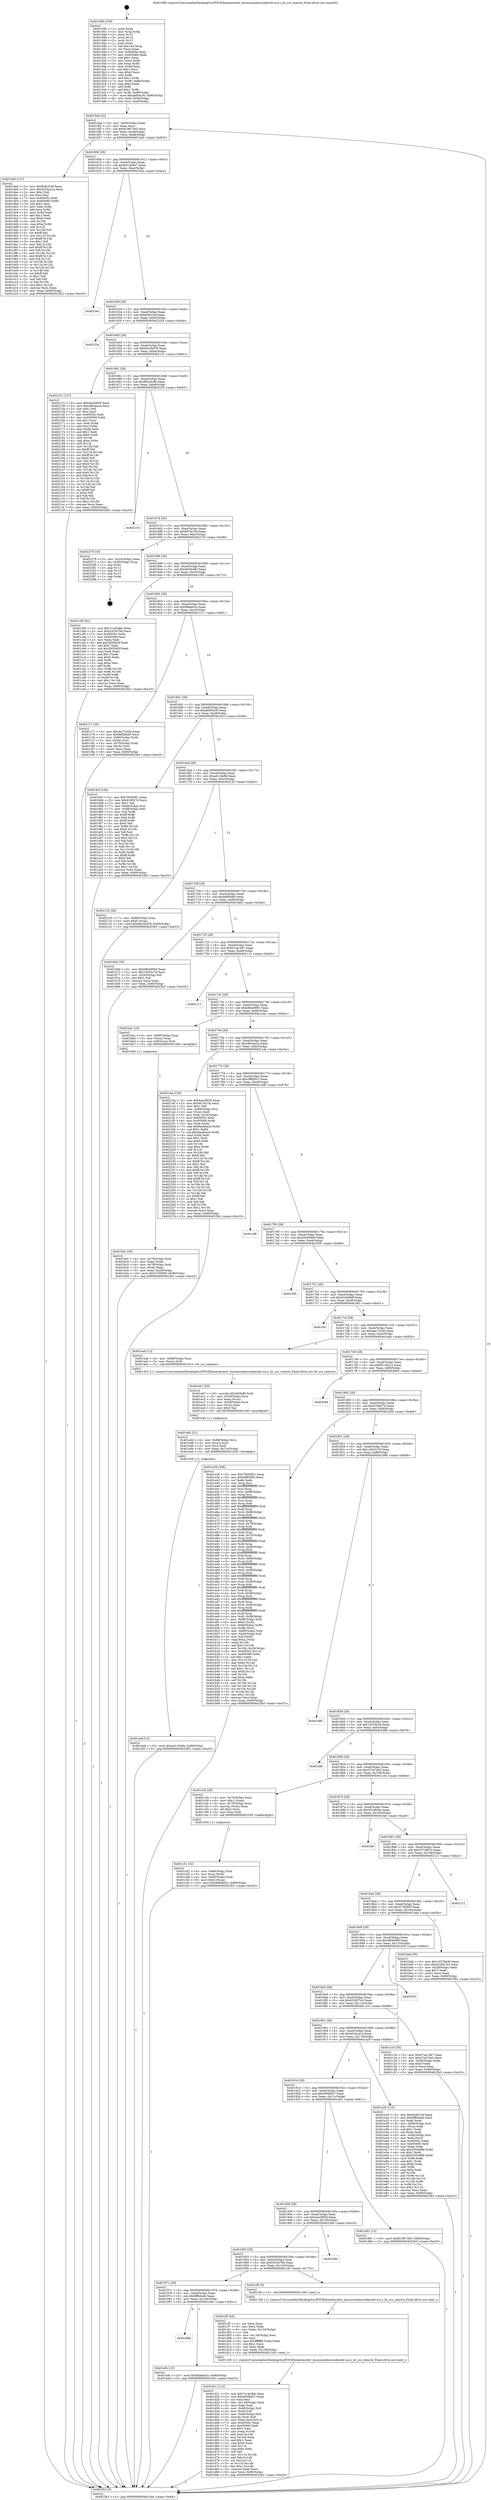digraph "0x401580" {
  label = "0x401580 (/mnt/c/Users/mathe/Desktop/tcc/POCII/binaries/extr_linuxsoundsoccodecsbt-sco.c_bt_sco_remove_Final-ollvm.out::main(0))"
  labelloc = "t"
  node[shape=record]

  Entry [label="",width=0.3,height=0.3,shape=circle,fillcolor=black,style=filled]
  "0x4015ed" [label="{
     0x4015ed [32]\l
     | [instrs]\l
     &nbsp;&nbsp;0x4015ed \<+6\>: mov -0x90(%rbp),%eax\l
     &nbsp;&nbsp;0x4015f3 \<+2\>: mov %eax,%ecx\l
     &nbsp;&nbsp;0x4015f5 \<+6\>: sub $0x81967383,%ecx\l
     &nbsp;&nbsp;0x4015fb \<+6\>: mov %eax,-0xa4(%rbp)\l
     &nbsp;&nbsp;0x401601 \<+6\>: mov %ecx,-0xa8(%rbp)\l
     &nbsp;&nbsp;0x401607 \<+6\>: je 0000000000401da0 \<main+0x820\>\l
  }"]
  "0x401da0" [label="{
     0x401da0 [137]\l
     | [instrs]\l
     &nbsp;&nbsp;0x401da0 \<+5\>: mov $0x8cfb31bf,%eax\l
     &nbsp;&nbsp;0x401da5 \<+5\>: mov $0x4524ca1a,%ecx\l
     &nbsp;&nbsp;0x401daa \<+2\>: mov $0x1,%dl\l
     &nbsp;&nbsp;0x401dac \<+2\>: xor %esi,%esi\l
     &nbsp;&nbsp;0x401dae \<+7\>: mov 0x40505c,%edi\l
     &nbsp;&nbsp;0x401db5 \<+8\>: mov 0x405060,%r8d\l
     &nbsp;&nbsp;0x401dbd \<+3\>: sub $0x1,%esi\l
     &nbsp;&nbsp;0x401dc0 \<+3\>: mov %edi,%r9d\l
     &nbsp;&nbsp;0x401dc3 \<+3\>: add %esi,%r9d\l
     &nbsp;&nbsp;0x401dc6 \<+4\>: imul %r9d,%edi\l
     &nbsp;&nbsp;0x401dca \<+3\>: and $0x1,%edi\l
     &nbsp;&nbsp;0x401dcd \<+3\>: cmp $0x0,%edi\l
     &nbsp;&nbsp;0x401dd0 \<+4\>: sete %r10b\l
     &nbsp;&nbsp;0x401dd4 \<+4\>: cmp $0xa,%r8d\l
     &nbsp;&nbsp;0x401dd8 \<+4\>: setl %r11b\l
     &nbsp;&nbsp;0x401ddc \<+3\>: mov %r10b,%bl\l
     &nbsp;&nbsp;0x401ddf \<+3\>: xor $0xff,%bl\l
     &nbsp;&nbsp;0x401de2 \<+3\>: mov %r11b,%r14b\l
     &nbsp;&nbsp;0x401de5 \<+4\>: xor $0xff,%r14b\l
     &nbsp;&nbsp;0x401de9 \<+3\>: xor $0x1,%dl\l
     &nbsp;&nbsp;0x401dec \<+3\>: mov %bl,%r15b\l
     &nbsp;&nbsp;0x401def \<+4\>: and $0xff,%r15b\l
     &nbsp;&nbsp;0x401df3 \<+3\>: and %dl,%r10b\l
     &nbsp;&nbsp;0x401df6 \<+3\>: mov %r14b,%r12b\l
     &nbsp;&nbsp;0x401df9 \<+4\>: and $0xff,%r12b\l
     &nbsp;&nbsp;0x401dfd \<+3\>: and %dl,%r11b\l
     &nbsp;&nbsp;0x401e00 \<+3\>: or %r10b,%r15b\l
     &nbsp;&nbsp;0x401e03 \<+3\>: or %r11b,%r12b\l
     &nbsp;&nbsp;0x401e06 \<+3\>: xor %r12b,%r15b\l
     &nbsp;&nbsp;0x401e09 \<+3\>: or %r14b,%bl\l
     &nbsp;&nbsp;0x401e0c \<+3\>: xor $0xff,%bl\l
     &nbsp;&nbsp;0x401e0f \<+3\>: or $0x1,%dl\l
     &nbsp;&nbsp;0x401e12 \<+2\>: and %dl,%bl\l
     &nbsp;&nbsp;0x401e14 \<+3\>: or %bl,%r15b\l
     &nbsp;&nbsp;0x401e17 \<+4\>: test $0x1,%r15b\l
     &nbsp;&nbsp;0x401e1b \<+3\>: cmovne %ecx,%eax\l
     &nbsp;&nbsp;0x401e1e \<+6\>: mov %eax,-0x90(%rbp)\l
     &nbsp;&nbsp;0x401e24 \<+5\>: jmp 00000000004023b3 \<main+0xe33\>\l
  }"]
  "0x40160d" [label="{
     0x40160d [28]\l
     | [instrs]\l
     &nbsp;&nbsp;0x40160d \<+5\>: jmp 0000000000401612 \<main+0x92\>\l
     &nbsp;&nbsp;0x401612 \<+6\>: mov -0xa4(%rbp),%eax\l
     &nbsp;&nbsp;0x401618 \<+5\>: sub $0x8413dde7,%eax\l
     &nbsp;&nbsp;0x40161d \<+6\>: mov %eax,-0xac(%rbp)\l
     &nbsp;&nbsp;0x401623 \<+6\>: je 000000000040234e \<main+0xdce\>\l
  }"]
  Exit [label="",width=0.3,height=0.3,shape=circle,fillcolor=black,style=filled,peripheries=2]
  "0x40234e" [label="{
     0x40234e\l
  }", style=dashed]
  "0x401629" [label="{
     0x401629 [28]\l
     | [instrs]\l
     &nbsp;&nbsp;0x401629 \<+5\>: jmp 000000000040162e \<main+0xae\>\l
     &nbsp;&nbsp;0x40162e \<+6\>: mov -0xa4(%rbp),%eax\l
     &nbsp;&nbsp;0x401634 \<+5\>: sub $0x8cfb31bf,%eax\l
     &nbsp;&nbsp;0x401639 \<+6\>: mov %eax,-0xb0(%rbp)\l
     &nbsp;&nbsp;0x40163f \<+6\>: je 0000000000402324 \<main+0xda4\>\l
  }"]
  "0x401ee9" [label="{
     0x401ee9 [15]\l
     | [instrs]\l
     &nbsp;&nbsp;0x401ee9 \<+10\>: movl $0xad116a9b,-0x90(%rbp)\l
     &nbsp;&nbsp;0x401ef3 \<+5\>: jmp 00000000004023b3 \<main+0xe33\>\l
  }"]
  "0x402324" [label="{
     0x402324\l
  }", style=dashed]
  "0x401645" [label="{
     0x401645 [28]\l
     | [instrs]\l
     &nbsp;&nbsp;0x401645 \<+5\>: jmp 000000000040164a \<main+0xca\>\l
     &nbsp;&nbsp;0x40164a \<+6\>: mov -0xa4(%rbp),%eax\l
     &nbsp;&nbsp;0x401650 \<+5\>: sub $0x8dc2bd78,%eax\l
     &nbsp;&nbsp;0x401655 \<+6\>: mov %eax,-0xb4(%rbp)\l
     &nbsp;&nbsp;0x40165b \<+6\>: je 0000000000402151 \<main+0xbd1\>\l
  }"]
  "0x401ed4" [label="{
     0x401ed4 [21]\l
     | [instrs]\l
     &nbsp;&nbsp;0x401ed4 \<+4\>: mov -0x68(%rbp),%rcx\l
     &nbsp;&nbsp;0x401ed8 \<+3\>: mov (%rcx),%rcx\l
     &nbsp;&nbsp;0x401edb \<+3\>: mov %rcx,%rdi\l
     &nbsp;&nbsp;0x401ede \<+6\>: mov %eax,-0x13c(%rbp)\l
     &nbsp;&nbsp;0x401ee4 \<+5\>: call 0000000000401030 \<free@plt\>\l
     | [calls]\l
     &nbsp;&nbsp;0x401030 \{1\} (unknown)\l
  }"]
  "0x402151" [label="{
     0x402151 [137]\l
     | [instrs]\l
     &nbsp;&nbsp;0x402151 \<+5\>: mov $0x4ae2f839,%eax\l
     &nbsp;&nbsp;0x402156 \<+5\>: mov $0xc863ea2a,%ecx\l
     &nbsp;&nbsp;0x40215b \<+2\>: mov $0x1,%dl\l
     &nbsp;&nbsp;0x40215d \<+2\>: xor %esi,%esi\l
     &nbsp;&nbsp;0x40215f \<+7\>: mov 0x40505c,%edi\l
     &nbsp;&nbsp;0x402166 \<+8\>: mov 0x405060,%r8d\l
     &nbsp;&nbsp;0x40216e \<+3\>: sub $0x1,%esi\l
     &nbsp;&nbsp;0x402171 \<+3\>: mov %edi,%r9d\l
     &nbsp;&nbsp;0x402174 \<+3\>: add %esi,%r9d\l
     &nbsp;&nbsp;0x402177 \<+4\>: imul %r9d,%edi\l
     &nbsp;&nbsp;0x40217b \<+3\>: and $0x1,%edi\l
     &nbsp;&nbsp;0x40217e \<+3\>: cmp $0x0,%edi\l
     &nbsp;&nbsp;0x402181 \<+4\>: sete %r10b\l
     &nbsp;&nbsp;0x402185 \<+4\>: cmp $0xa,%r8d\l
     &nbsp;&nbsp;0x402189 \<+4\>: setl %r11b\l
     &nbsp;&nbsp;0x40218d \<+3\>: mov %r10b,%bl\l
     &nbsp;&nbsp;0x402190 \<+3\>: xor $0xff,%bl\l
     &nbsp;&nbsp;0x402193 \<+3\>: mov %r11b,%r14b\l
     &nbsp;&nbsp;0x402196 \<+4\>: xor $0xff,%r14b\l
     &nbsp;&nbsp;0x40219a \<+3\>: xor $0x0,%dl\l
     &nbsp;&nbsp;0x40219d \<+3\>: mov %bl,%r15b\l
     &nbsp;&nbsp;0x4021a0 \<+4\>: and $0x0,%r15b\l
     &nbsp;&nbsp;0x4021a4 \<+3\>: and %dl,%r10b\l
     &nbsp;&nbsp;0x4021a7 \<+3\>: mov %r14b,%r12b\l
     &nbsp;&nbsp;0x4021aa \<+4\>: and $0x0,%r12b\l
     &nbsp;&nbsp;0x4021ae \<+3\>: and %dl,%r11b\l
     &nbsp;&nbsp;0x4021b1 \<+3\>: or %r10b,%r15b\l
     &nbsp;&nbsp;0x4021b4 \<+3\>: or %r11b,%r12b\l
     &nbsp;&nbsp;0x4021b7 \<+3\>: xor %r12b,%r15b\l
     &nbsp;&nbsp;0x4021ba \<+3\>: or %r14b,%bl\l
     &nbsp;&nbsp;0x4021bd \<+3\>: xor $0xff,%bl\l
     &nbsp;&nbsp;0x4021c0 \<+3\>: or $0x0,%dl\l
     &nbsp;&nbsp;0x4021c3 \<+2\>: and %dl,%bl\l
     &nbsp;&nbsp;0x4021c5 \<+3\>: or %bl,%r15b\l
     &nbsp;&nbsp;0x4021c8 \<+4\>: test $0x1,%r15b\l
     &nbsp;&nbsp;0x4021cc \<+3\>: cmovne %ecx,%eax\l
     &nbsp;&nbsp;0x4021cf \<+6\>: mov %eax,-0x90(%rbp)\l
     &nbsp;&nbsp;0x4021d5 \<+5\>: jmp 00000000004023b3 \<main+0xe33\>\l
  }"]
  "0x401661" [label="{
     0x401661 [28]\l
     | [instrs]\l
     &nbsp;&nbsp;0x401661 \<+5\>: jmp 0000000000401666 \<main+0xe6\>\l
     &nbsp;&nbsp;0x401666 \<+6\>: mov -0xa4(%rbp),%eax\l
     &nbsp;&nbsp;0x40166c \<+5\>: sub $0x8f244c86,%eax\l
     &nbsp;&nbsp;0x401671 \<+6\>: mov %eax,-0xb8(%rbp)\l
     &nbsp;&nbsp;0x401677 \<+6\>: je 0000000000402103 \<main+0xb83\>\l
  }"]
  "0x401eb7" [label="{
     0x401eb7 [29]\l
     | [instrs]\l
     &nbsp;&nbsp;0x401eb7 \<+10\>: movabs $0x4030d6,%rdi\l
     &nbsp;&nbsp;0x401ec1 \<+4\>: mov -0x58(%rbp),%rcx\l
     &nbsp;&nbsp;0x401ec5 \<+2\>: mov %eax,(%rcx)\l
     &nbsp;&nbsp;0x401ec7 \<+4\>: mov -0x58(%rbp),%rcx\l
     &nbsp;&nbsp;0x401ecb \<+2\>: mov (%rcx),%esi\l
     &nbsp;&nbsp;0x401ecd \<+2\>: mov $0x0,%al\l
     &nbsp;&nbsp;0x401ecf \<+5\>: call 0000000000401040 \<printf@plt\>\l
     | [calls]\l
     &nbsp;&nbsp;0x401040 \{1\} (unknown)\l
  }"]
  "0x402103" [label="{
     0x402103\l
  }", style=dashed]
  "0x40167d" [label="{
     0x40167d [28]\l
     | [instrs]\l
     &nbsp;&nbsp;0x40167d \<+5\>: jmp 0000000000401682 \<main+0x102\>\l
     &nbsp;&nbsp;0x401682 \<+6\>: mov -0xa4(%rbp),%eax\l
     &nbsp;&nbsp;0x401688 \<+5\>: sub $0x947dc1fa,%eax\l
     &nbsp;&nbsp;0x40168d \<+6\>: mov %eax,-0xbc(%rbp)\l
     &nbsp;&nbsp;0x401693 \<+6\>: je 0000000000402279 \<main+0xcf9\>\l
  }"]
  "0x40198d" [label="{
     0x40198d\l
  }", style=dashed]
  "0x402279" [label="{
     0x402279 [16]\l
     | [instrs]\l
     &nbsp;&nbsp;0x402279 \<+3\>: mov -0x24(%rbp),%eax\l
     &nbsp;&nbsp;0x40227c \<+4\>: lea -0x20(%rbp),%rsp\l
     &nbsp;&nbsp;0x402280 \<+1\>: pop %rbx\l
     &nbsp;&nbsp;0x402281 \<+2\>: pop %r12\l
     &nbsp;&nbsp;0x402283 \<+2\>: pop %r14\l
     &nbsp;&nbsp;0x402285 \<+2\>: pop %r15\l
     &nbsp;&nbsp;0x402287 \<+1\>: pop %rbp\l
     &nbsp;&nbsp;0x402288 \<+1\>: ret\l
  }"]
  "0x401699" [label="{
     0x401699 [28]\l
     | [instrs]\l
     &nbsp;&nbsp;0x401699 \<+5\>: jmp 000000000040169e \<main+0x11e\>\l
     &nbsp;&nbsp;0x40169e \<+6\>: mov -0xa4(%rbp),%eax\l
     &nbsp;&nbsp;0x4016a4 \<+5\>: sub $0x9ef2b483,%eax\l
     &nbsp;&nbsp;0x4016a9 \<+6\>: mov %eax,-0xc0(%rbp)\l
     &nbsp;&nbsp;0x4016af \<+6\>: je 0000000000401c95 \<main+0x715\>\l
  }"]
  "0x401e9c" [label="{
     0x401e9c [15]\l
     | [instrs]\l
     &nbsp;&nbsp;0x401e9c \<+10\>: movl $0x9fa6a02e,-0x90(%rbp)\l
     &nbsp;&nbsp;0x401ea6 \<+5\>: jmp 00000000004023b3 \<main+0xe33\>\l
  }"]
  "0x401c95" [label="{
     0x401c95 [91]\l
     | [instrs]\l
     &nbsp;&nbsp;0x401c95 \<+5\>: mov $0x7c1dcdbb,%eax\l
     &nbsp;&nbsp;0x401c9a \<+5\>: mov $0x5353e76d,%ecx\l
     &nbsp;&nbsp;0x401c9f \<+7\>: mov 0x40505c,%edx\l
     &nbsp;&nbsp;0x401ca6 \<+7\>: mov 0x405060,%esi\l
     &nbsp;&nbsp;0x401cad \<+2\>: mov %edx,%edi\l
     &nbsp;&nbsp;0x401caf \<+6\>: add $0x385f403f,%edi\l
     &nbsp;&nbsp;0x401cb5 \<+3\>: sub $0x1,%edi\l
     &nbsp;&nbsp;0x401cb8 \<+6\>: sub $0x385f403f,%edi\l
     &nbsp;&nbsp;0x401cbe \<+3\>: imul %edi,%edx\l
     &nbsp;&nbsp;0x401cc1 \<+3\>: and $0x1,%edx\l
     &nbsp;&nbsp;0x401cc4 \<+3\>: cmp $0x0,%edx\l
     &nbsp;&nbsp;0x401cc7 \<+4\>: sete %r8b\l
     &nbsp;&nbsp;0x401ccb \<+3\>: cmp $0xa,%esi\l
     &nbsp;&nbsp;0x401cce \<+4\>: setl %r9b\l
     &nbsp;&nbsp;0x401cd2 \<+3\>: mov %r8b,%r10b\l
     &nbsp;&nbsp;0x401cd5 \<+3\>: and %r9b,%r10b\l
     &nbsp;&nbsp;0x401cd8 \<+3\>: xor %r9b,%r8b\l
     &nbsp;&nbsp;0x401cdb \<+3\>: or %r8b,%r10b\l
     &nbsp;&nbsp;0x401cde \<+4\>: test $0x1,%r10b\l
     &nbsp;&nbsp;0x401ce2 \<+3\>: cmovne %ecx,%eax\l
     &nbsp;&nbsp;0x401ce5 \<+6\>: mov %eax,-0x90(%rbp)\l
     &nbsp;&nbsp;0x401ceb \<+5\>: jmp 00000000004023b3 \<main+0xe33\>\l
  }"]
  "0x4016b5" [label="{
     0x4016b5 [28]\l
     | [instrs]\l
     &nbsp;&nbsp;0x4016b5 \<+5\>: jmp 00000000004016ba \<main+0x13a\>\l
     &nbsp;&nbsp;0x4016ba \<+6\>: mov -0xa4(%rbp),%eax\l
     &nbsp;&nbsp;0x4016c0 \<+5\>: sub $0x9fa6a02e,%eax\l
     &nbsp;&nbsp;0x4016c5 \<+6\>: mov %eax,-0xc4(%rbp)\l
     &nbsp;&nbsp;0x4016cb \<+6\>: je 0000000000401c71 \<main+0x6f1\>\l
  }"]
  "0x401d21" [label="{
     0x401d21 [112]\l
     | [instrs]\l
     &nbsp;&nbsp;0x401d21 \<+5\>: mov $0x7c1dcdbb,%ecx\l
     &nbsp;&nbsp;0x401d26 \<+5\>: mov $0x4959bfc7,%edx\l
     &nbsp;&nbsp;0x401d2b \<+2\>: xor %esi,%esi\l
     &nbsp;&nbsp;0x401d2d \<+6\>: mov -0x138(%rbp),%edi\l
     &nbsp;&nbsp;0x401d33 \<+3\>: imul %eax,%edi\l
     &nbsp;&nbsp;0x401d36 \<+4\>: mov -0x68(%rbp),%r8\l
     &nbsp;&nbsp;0x401d3a \<+3\>: mov (%r8),%r8\l
     &nbsp;&nbsp;0x401d3d \<+4\>: mov -0x60(%rbp),%r9\l
     &nbsp;&nbsp;0x401d41 \<+3\>: movslq (%r9),%r9\l
     &nbsp;&nbsp;0x401d44 \<+4\>: mov %edi,(%r8,%r9,4)\l
     &nbsp;&nbsp;0x401d48 \<+7\>: mov 0x40505c,%eax\l
     &nbsp;&nbsp;0x401d4f \<+7\>: mov 0x405060,%edi\l
     &nbsp;&nbsp;0x401d56 \<+3\>: sub $0x1,%esi\l
     &nbsp;&nbsp;0x401d59 \<+3\>: mov %eax,%r10d\l
     &nbsp;&nbsp;0x401d5c \<+3\>: add %esi,%r10d\l
     &nbsp;&nbsp;0x401d5f \<+4\>: imul %r10d,%eax\l
     &nbsp;&nbsp;0x401d63 \<+3\>: and $0x1,%eax\l
     &nbsp;&nbsp;0x401d66 \<+3\>: cmp $0x0,%eax\l
     &nbsp;&nbsp;0x401d69 \<+4\>: sete %r11b\l
     &nbsp;&nbsp;0x401d6d \<+3\>: cmp $0xa,%edi\l
     &nbsp;&nbsp;0x401d70 \<+3\>: setl %bl\l
     &nbsp;&nbsp;0x401d73 \<+3\>: mov %r11b,%r14b\l
     &nbsp;&nbsp;0x401d76 \<+3\>: and %bl,%r14b\l
     &nbsp;&nbsp;0x401d79 \<+3\>: xor %bl,%r11b\l
     &nbsp;&nbsp;0x401d7c \<+3\>: or %r11b,%r14b\l
     &nbsp;&nbsp;0x401d7f \<+4\>: test $0x1,%r14b\l
     &nbsp;&nbsp;0x401d83 \<+3\>: cmovne %edx,%ecx\l
     &nbsp;&nbsp;0x401d86 \<+6\>: mov %ecx,-0x90(%rbp)\l
     &nbsp;&nbsp;0x401d8c \<+5\>: jmp 00000000004023b3 \<main+0xe33\>\l
  }"]
  "0x401c71" [label="{
     0x401c71 [36]\l
     | [instrs]\l
     &nbsp;&nbsp;0x401c71 \<+5\>: mov $0xdac7424b,%eax\l
     &nbsp;&nbsp;0x401c76 \<+5\>: mov $0x9ef2b483,%ecx\l
     &nbsp;&nbsp;0x401c7b \<+4\>: mov -0x60(%rbp),%rdx\l
     &nbsp;&nbsp;0x401c7f \<+2\>: mov (%rdx),%esi\l
     &nbsp;&nbsp;0x401c81 \<+4\>: mov -0x70(%rbp),%rdx\l
     &nbsp;&nbsp;0x401c85 \<+2\>: cmp (%rdx),%esi\l
     &nbsp;&nbsp;0x401c87 \<+3\>: cmovl %ecx,%eax\l
     &nbsp;&nbsp;0x401c8a \<+6\>: mov %eax,-0x90(%rbp)\l
     &nbsp;&nbsp;0x401c90 \<+5\>: jmp 00000000004023b3 \<main+0xe33\>\l
  }"]
  "0x4016d1" [label="{
     0x4016d1 [28]\l
     | [instrs]\l
     &nbsp;&nbsp;0x4016d1 \<+5\>: jmp 00000000004016d6 \<main+0x156\>\l
     &nbsp;&nbsp;0x4016d6 \<+6\>: mov -0xa4(%rbp),%eax\l
     &nbsp;&nbsp;0x4016dc \<+5\>: sub $0xabf4dc30,%eax\l
     &nbsp;&nbsp;0x4016e1 \<+6\>: mov %eax,-0xc8(%rbp)\l
     &nbsp;&nbsp;0x4016e7 \<+6\>: je 00000000004019cf \<main+0x44f\>\l
  }"]
  "0x401cf5" [label="{
     0x401cf5 [44]\l
     | [instrs]\l
     &nbsp;&nbsp;0x401cf5 \<+2\>: xor %ecx,%ecx\l
     &nbsp;&nbsp;0x401cf7 \<+5\>: mov $0x2,%edx\l
     &nbsp;&nbsp;0x401cfc \<+6\>: mov %edx,-0x134(%rbp)\l
     &nbsp;&nbsp;0x401d02 \<+1\>: cltd\l
     &nbsp;&nbsp;0x401d03 \<+6\>: mov -0x134(%rbp),%esi\l
     &nbsp;&nbsp;0x401d09 \<+2\>: idiv %esi\l
     &nbsp;&nbsp;0x401d0b \<+6\>: imul $0xfffffffe,%edx,%edx\l
     &nbsp;&nbsp;0x401d11 \<+3\>: sub $0x1,%ecx\l
     &nbsp;&nbsp;0x401d14 \<+2\>: sub %ecx,%edx\l
     &nbsp;&nbsp;0x401d16 \<+6\>: mov %edx,-0x138(%rbp)\l
     &nbsp;&nbsp;0x401d1c \<+5\>: call 0000000000401160 \<next_i\>\l
     | [calls]\l
     &nbsp;&nbsp;0x401160 \{1\} (/mnt/c/Users/mathe/Desktop/tcc/POCII/binaries/extr_linuxsoundsoccodecsbt-sco.c_bt_sco_remove_Final-ollvm.out::next_i)\l
  }"]
  "0x4019cf" [label="{
     0x4019cf [106]\l
     | [instrs]\l
     &nbsp;&nbsp;0x4019cf \<+5\>: mov $0x76056f51,%eax\l
     &nbsp;&nbsp;0x4019d4 \<+5\>: mov $0x618827d,%ecx\l
     &nbsp;&nbsp;0x4019d9 \<+2\>: mov $0x1,%dl\l
     &nbsp;&nbsp;0x4019db \<+7\>: mov -0x8a(%rbp),%sil\l
     &nbsp;&nbsp;0x4019e2 \<+7\>: mov -0x89(%rbp),%dil\l
     &nbsp;&nbsp;0x4019e9 \<+3\>: mov %sil,%r8b\l
     &nbsp;&nbsp;0x4019ec \<+4\>: xor $0xff,%r8b\l
     &nbsp;&nbsp;0x4019f0 \<+3\>: mov %dil,%r9b\l
     &nbsp;&nbsp;0x4019f3 \<+4\>: xor $0xff,%r9b\l
     &nbsp;&nbsp;0x4019f7 \<+3\>: xor $0x0,%dl\l
     &nbsp;&nbsp;0x4019fa \<+3\>: mov %r8b,%r10b\l
     &nbsp;&nbsp;0x4019fd \<+4\>: and $0x0,%r10b\l
     &nbsp;&nbsp;0x401a01 \<+3\>: and %dl,%sil\l
     &nbsp;&nbsp;0x401a04 \<+3\>: mov %r9b,%r11b\l
     &nbsp;&nbsp;0x401a07 \<+4\>: and $0x0,%r11b\l
     &nbsp;&nbsp;0x401a0b \<+3\>: and %dl,%dil\l
     &nbsp;&nbsp;0x401a0e \<+3\>: or %sil,%r10b\l
     &nbsp;&nbsp;0x401a11 \<+3\>: or %dil,%r11b\l
     &nbsp;&nbsp;0x401a14 \<+3\>: xor %r11b,%r10b\l
     &nbsp;&nbsp;0x401a17 \<+3\>: or %r9b,%r8b\l
     &nbsp;&nbsp;0x401a1a \<+4\>: xor $0xff,%r8b\l
     &nbsp;&nbsp;0x401a1e \<+3\>: or $0x0,%dl\l
     &nbsp;&nbsp;0x401a21 \<+3\>: and %dl,%r8b\l
     &nbsp;&nbsp;0x401a24 \<+3\>: or %r8b,%r10b\l
     &nbsp;&nbsp;0x401a27 \<+4\>: test $0x1,%r10b\l
     &nbsp;&nbsp;0x401a2b \<+3\>: cmovne %ecx,%eax\l
     &nbsp;&nbsp;0x401a2e \<+6\>: mov %eax,-0x90(%rbp)\l
     &nbsp;&nbsp;0x401a34 \<+5\>: jmp 00000000004023b3 \<main+0xe33\>\l
  }"]
  "0x4016ed" [label="{
     0x4016ed [28]\l
     | [instrs]\l
     &nbsp;&nbsp;0x4016ed \<+5\>: jmp 00000000004016f2 \<main+0x172\>\l
     &nbsp;&nbsp;0x4016f2 \<+6\>: mov -0xa4(%rbp),%eax\l
     &nbsp;&nbsp;0x4016f8 \<+5\>: sub $0xad116a9b,%eax\l
     &nbsp;&nbsp;0x4016fd \<+6\>: mov %eax,-0xcc(%rbp)\l
     &nbsp;&nbsp;0x401703 \<+6\>: je 0000000000402135 \<main+0xbb5\>\l
  }"]
  "0x4023b3" [label="{
     0x4023b3 [5]\l
     | [instrs]\l
     &nbsp;&nbsp;0x4023b3 \<+5\>: jmp 00000000004015ed \<main+0x6d\>\l
  }"]
  "0x401580" [label="{
     0x401580 [109]\l
     | [instrs]\l
     &nbsp;&nbsp;0x401580 \<+1\>: push %rbp\l
     &nbsp;&nbsp;0x401581 \<+3\>: mov %rsp,%rbp\l
     &nbsp;&nbsp;0x401584 \<+2\>: push %r15\l
     &nbsp;&nbsp;0x401586 \<+2\>: push %r14\l
     &nbsp;&nbsp;0x401588 \<+2\>: push %r12\l
     &nbsp;&nbsp;0x40158a \<+1\>: push %rbx\l
     &nbsp;&nbsp;0x40158b \<+7\>: sub $0x140,%rsp\l
     &nbsp;&nbsp;0x401592 \<+2\>: xor %eax,%eax\l
     &nbsp;&nbsp;0x401594 \<+7\>: mov 0x40505c,%ecx\l
     &nbsp;&nbsp;0x40159b \<+7\>: mov 0x405060,%edx\l
     &nbsp;&nbsp;0x4015a2 \<+3\>: sub $0x1,%eax\l
     &nbsp;&nbsp;0x4015a5 \<+3\>: mov %ecx,%r8d\l
     &nbsp;&nbsp;0x4015a8 \<+3\>: add %eax,%r8d\l
     &nbsp;&nbsp;0x4015ab \<+4\>: imul %r8d,%ecx\l
     &nbsp;&nbsp;0x4015af \<+3\>: and $0x1,%ecx\l
     &nbsp;&nbsp;0x4015b2 \<+3\>: cmp $0x0,%ecx\l
     &nbsp;&nbsp;0x4015b5 \<+4\>: sete %r9b\l
     &nbsp;&nbsp;0x4015b9 \<+4\>: and $0x1,%r9b\l
     &nbsp;&nbsp;0x4015bd \<+7\>: mov %r9b,-0x8a(%rbp)\l
     &nbsp;&nbsp;0x4015c4 \<+3\>: cmp $0xa,%edx\l
     &nbsp;&nbsp;0x4015c7 \<+4\>: setl %r9b\l
     &nbsp;&nbsp;0x4015cb \<+4\>: and $0x1,%r9b\l
     &nbsp;&nbsp;0x4015cf \<+7\>: mov %r9b,-0x89(%rbp)\l
     &nbsp;&nbsp;0x4015d6 \<+10\>: movl $0xabf4dc30,-0x90(%rbp)\l
     &nbsp;&nbsp;0x4015e0 \<+6\>: mov %edi,-0x94(%rbp)\l
     &nbsp;&nbsp;0x4015e6 \<+7\>: mov %rsi,-0xa0(%rbp)\l
  }"]
  "0x401971" [label="{
     0x401971 [28]\l
     | [instrs]\l
     &nbsp;&nbsp;0x401971 \<+5\>: jmp 0000000000401976 \<main+0x3f6\>\l
     &nbsp;&nbsp;0x401976 \<+6\>: mov -0xa4(%rbp),%eax\l
     &nbsp;&nbsp;0x40197c \<+5\>: sub $0x6ffb0eeb,%eax\l
     &nbsp;&nbsp;0x401981 \<+6\>: mov %eax,-0x128(%rbp)\l
     &nbsp;&nbsp;0x401987 \<+6\>: je 0000000000401e9c \<main+0x91c\>\l
  }"]
  "0x402135" [label="{
     0x402135 [28]\l
     | [instrs]\l
     &nbsp;&nbsp;0x402135 \<+7\>: mov -0x88(%rbp),%rax\l
     &nbsp;&nbsp;0x40213c \<+6\>: movl $0x0,(%rax)\l
     &nbsp;&nbsp;0x402142 \<+10\>: movl $0x8dc2bd78,-0x90(%rbp)\l
     &nbsp;&nbsp;0x40214c \<+5\>: jmp 00000000004023b3 \<main+0xe33\>\l
  }"]
  "0x401709" [label="{
     0x401709 [28]\l
     | [instrs]\l
     &nbsp;&nbsp;0x401709 \<+5\>: jmp 000000000040170e \<main+0x18e\>\l
     &nbsp;&nbsp;0x40170e \<+6\>: mov -0xa4(%rbp),%eax\l
     &nbsp;&nbsp;0x401714 \<+5\>: sub $0xb6ff5690,%eax\l
     &nbsp;&nbsp;0x401719 \<+6\>: mov %eax,-0xd0(%rbp)\l
     &nbsp;&nbsp;0x40171f \<+6\>: je 0000000000401b6d \<main+0x5ed\>\l
  }"]
  "0x401cf0" [label="{
     0x401cf0 [5]\l
     | [instrs]\l
     &nbsp;&nbsp;0x401cf0 \<+5\>: call 0000000000401160 \<next_i\>\l
     | [calls]\l
     &nbsp;&nbsp;0x401160 \{1\} (/mnt/c/Users/mathe/Desktop/tcc/POCII/binaries/extr_linuxsoundsoccodecsbt-sco.c_bt_sco_remove_Final-ollvm.out::next_i)\l
  }"]
  "0x401b6d" [label="{
     0x401b6d [30]\l
     | [instrs]\l
     &nbsp;&nbsp;0x401b6d \<+5\>: mov $0xb8b40093,%eax\l
     &nbsp;&nbsp;0x401b72 \<+5\>: mov $0x14033c79,%ecx\l
     &nbsp;&nbsp;0x401b77 \<+3\>: mov -0x29(%rbp),%dl\l
     &nbsp;&nbsp;0x401b7a \<+3\>: test $0x1,%dl\l
     &nbsp;&nbsp;0x401b7d \<+3\>: cmovne %ecx,%eax\l
     &nbsp;&nbsp;0x401b80 \<+6\>: mov %eax,-0x90(%rbp)\l
     &nbsp;&nbsp;0x401b86 \<+5\>: jmp 00000000004023b3 \<main+0xe33\>\l
  }"]
  "0x401725" [label="{
     0x401725 [28]\l
     | [instrs]\l
     &nbsp;&nbsp;0x401725 \<+5\>: jmp 000000000040172a \<main+0x1aa\>\l
     &nbsp;&nbsp;0x40172a \<+6\>: mov -0xa4(%rbp),%eax\l
     &nbsp;&nbsp;0x401730 \<+5\>: sub $0xb7ea1487,%eax\l
     &nbsp;&nbsp;0x401735 \<+6\>: mov %eax,-0xd4(%rbp)\l
     &nbsp;&nbsp;0x40173b \<+6\>: je 0000000000402112 \<main+0xb92\>\l
  }"]
  "0x401955" [label="{
     0x401955 [28]\l
     | [instrs]\l
     &nbsp;&nbsp;0x401955 \<+5\>: jmp 000000000040195a \<main+0x3da\>\l
     &nbsp;&nbsp;0x40195a \<+6\>: mov -0xa4(%rbp),%eax\l
     &nbsp;&nbsp;0x401960 \<+5\>: sub $0x5353e76d,%eax\l
     &nbsp;&nbsp;0x401965 \<+6\>: mov %eax,-0x124(%rbp)\l
     &nbsp;&nbsp;0x40196b \<+6\>: je 0000000000401cf0 \<main+0x770\>\l
  }"]
  "0x402112" [label="{
     0x402112\l
  }", style=dashed]
  "0x401741" [label="{
     0x401741 [28]\l
     | [instrs]\l
     &nbsp;&nbsp;0x401741 \<+5\>: jmp 0000000000401746 \<main+0x1c6\>\l
     &nbsp;&nbsp;0x401746 \<+6\>: mov -0xa4(%rbp),%eax\l
     &nbsp;&nbsp;0x40174c \<+5\>: sub $0xb8b40093,%eax\l
     &nbsp;&nbsp;0x401751 \<+6\>: mov %eax,-0xd8(%rbp)\l
     &nbsp;&nbsp;0x401757 \<+6\>: je 0000000000401bac \<main+0x62c\>\l
  }"]
  "0x40239b" [label="{
     0x40239b\l
  }", style=dashed]
  "0x401bac" [label="{
     0x401bac [16]\l
     | [instrs]\l
     &nbsp;&nbsp;0x401bac \<+4\>: mov -0x80(%rbp),%rax\l
     &nbsp;&nbsp;0x401bb0 \<+3\>: mov (%rax),%rax\l
     &nbsp;&nbsp;0x401bb3 \<+4\>: mov 0x8(%rax),%rdi\l
     &nbsp;&nbsp;0x401bb7 \<+5\>: call 0000000000401060 \<atoi@plt\>\l
     | [calls]\l
     &nbsp;&nbsp;0x401060 \{1\} (unknown)\l
  }"]
  "0x40175d" [label="{
     0x40175d [28]\l
     | [instrs]\l
     &nbsp;&nbsp;0x40175d \<+5\>: jmp 0000000000401762 \<main+0x1e2\>\l
     &nbsp;&nbsp;0x401762 \<+6\>: mov -0xa4(%rbp),%eax\l
     &nbsp;&nbsp;0x401768 \<+5\>: sub $0xc863ea2a,%eax\l
     &nbsp;&nbsp;0x40176d \<+6\>: mov %eax,-0xdc(%rbp)\l
     &nbsp;&nbsp;0x401773 \<+6\>: je 00000000004021da \<main+0xc5a\>\l
  }"]
  "0x401939" [label="{
     0x401939 [28]\l
     | [instrs]\l
     &nbsp;&nbsp;0x401939 \<+5\>: jmp 000000000040193e \<main+0x3be\>\l
     &nbsp;&nbsp;0x40193e \<+6\>: mov -0xa4(%rbp),%eax\l
     &nbsp;&nbsp;0x401944 \<+5\>: sub $0x4ae2f839,%eax\l
     &nbsp;&nbsp;0x401949 \<+6\>: mov %eax,-0x120(%rbp)\l
     &nbsp;&nbsp;0x40194f \<+6\>: je 000000000040239b \<main+0xe1b\>\l
  }"]
  "0x4021da" [label="{
     0x4021da [159]\l
     | [instrs]\l
     &nbsp;&nbsp;0x4021da \<+5\>: mov $0x4ae2f839,%eax\l
     &nbsp;&nbsp;0x4021df \<+5\>: mov $0x947dc1fa,%ecx\l
     &nbsp;&nbsp;0x4021e4 \<+2\>: mov $0x1,%dl\l
     &nbsp;&nbsp;0x4021e6 \<+7\>: mov -0x88(%rbp),%rsi\l
     &nbsp;&nbsp;0x4021ed \<+2\>: mov (%rsi),%edi\l
     &nbsp;&nbsp;0x4021ef \<+3\>: mov %edi,-0x24(%rbp)\l
     &nbsp;&nbsp;0x4021f2 \<+7\>: mov 0x40505c,%edi\l
     &nbsp;&nbsp;0x4021f9 \<+8\>: mov 0x405060,%r8d\l
     &nbsp;&nbsp;0x402201 \<+3\>: mov %edi,%r9d\l
     &nbsp;&nbsp;0x402204 \<+7\>: add $0x9ae4ba24,%r9d\l
     &nbsp;&nbsp;0x40220b \<+4\>: sub $0x1,%r9d\l
     &nbsp;&nbsp;0x40220f \<+7\>: sub $0x9ae4ba24,%r9d\l
     &nbsp;&nbsp;0x402216 \<+4\>: imul %r9d,%edi\l
     &nbsp;&nbsp;0x40221a \<+3\>: and $0x1,%edi\l
     &nbsp;&nbsp;0x40221d \<+3\>: cmp $0x0,%edi\l
     &nbsp;&nbsp;0x402220 \<+4\>: sete %r10b\l
     &nbsp;&nbsp;0x402224 \<+4\>: cmp $0xa,%r8d\l
     &nbsp;&nbsp;0x402228 \<+4\>: setl %r11b\l
     &nbsp;&nbsp;0x40222c \<+3\>: mov %r10b,%bl\l
     &nbsp;&nbsp;0x40222f \<+3\>: xor $0xff,%bl\l
     &nbsp;&nbsp;0x402232 \<+3\>: mov %r11b,%r14b\l
     &nbsp;&nbsp;0x402235 \<+4\>: xor $0xff,%r14b\l
     &nbsp;&nbsp;0x402239 \<+3\>: xor $0x1,%dl\l
     &nbsp;&nbsp;0x40223c \<+3\>: mov %bl,%r15b\l
     &nbsp;&nbsp;0x40223f \<+4\>: and $0xff,%r15b\l
     &nbsp;&nbsp;0x402243 \<+3\>: and %dl,%r10b\l
     &nbsp;&nbsp;0x402246 \<+3\>: mov %r14b,%r12b\l
     &nbsp;&nbsp;0x402249 \<+4\>: and $0xff,%r12b\l
     &nbsp;&nbsp;0x40224d \<+3\>: and %dl,%r11b\l
     &nbsp;&nbsp;0x402250 \<+3\>: or %r10b,%r15b\l
     &nbsp;&nbsp;0x402253 \<+3\>: or %r11b,%r12b\l
     &nbsp;&nbsp;0x402256 \<+3\>: xor %r12b,%r15b\l
     &nbsp;&nbsp;0x402259 \<+3\>: or %r14b,%bl\l
     &nbsp;&nbsp;0x40225c \<+3\>: xor $0xff,%bl\l
     &nbsp;&nbsp;0x40225f \<+3\>: or $0x1,%dl\l
     &nbsp;&nbsp;0x402262 \<+2\>: and %dl,%bl\l
     &nbsp;&nbsp;0x402264 \<+3\>: or %bl,%r15b\l
     &nbsp;&nbsp;0x402267 \<+4\>: test $0x1,%r15b\l
     &nbsp;&nbsp;0x40226b \<+3\>: cmovne %ecx,%eax\l
     &nbsp;&nbsp;0x40226e \<+6\>: mov %eax,-0x90(%rbp)\l
     &nbsp;&nbsp;0x402274 \<+5\>: jmp 00000000004023b3 \<main+0xe33\>\l
  }"]
  "0x401779" [label="{
     0x401779 [28]\l
     | [instrs]\l
     &nbsp;&nbsp;0x401779 \<+5\>: jmp 000000000040177e \<main+0x1fe\>\l
     &nbsp;&nbsp;0x40177e \<+6\>: mov -0xa4(%rbp),%eax\l
     &nbsp;&nbsp;0x401784 \<+5\>: sub $0xcff80831,%eax\l
     &nbsp;&nbsp;0x401789 \<+6\>: mov %eax,-0xe0(%rbp)\l
     &nbsp;&nbsp;0x40178f \<+6\>: je 0000000000401ef8 \<main+0x978\>\l
  }"]
  "0x401d91" [label="{
     0x401d91 [15]\l
     | [instrs]\l
     &nbsp;&nbsp;0x401d91 \<+10\>: movl $0x81967383,-0x90(%rbp)\l
     &nbsp;&nbsp;0x401d9b \<+5\>: jmp 00000000004023b3 \<main+0xe33\>\l
  }"]
  "0x401ef8" [label="{
     0x401ef8\l
  }", style=dashed]
  "0x401795" [label="{
     0x401795 [28]\l
     | [instrs]\l
     &nbsp;&nbsp;0x401795 \<+5\>: jmp 000000000040179a \<main+0x21a\>\l
     &nbsp;&nbsp;0x40179a \<+6\>: mov -0xa4(%rbp),%eax\l
     &nbsp;&nbsp;0x4017a0 \<+5\>: sub $0xd2b494e9,%eax\l
     &nbsp;&nbsp;0x4017a5 \<+6\>: mov %eax,-0xe4(%rbp)\l
     &nbsp;&nbsp;0x4017ab \<+6\>: je 0000000000401f59 \<main+0x9d9\>\l
  }"]
  "0x40191d" [label="{
     0x40191d [28]\l
     | [instrs]\l
     &nbsp;&nbsp;0x40191d \<+5\>: jmp 0000000000401922 \<main+0x3a2\>\l
     &nbsp;&nbsp;0x401922 \<+6\>: mov -0xa4(%rbp),%eax\l
     &nbsp;&nbsp;0x401928 \<+5\>: sub $0x4959bfc7,%eax\l
     &nbsp;&nbsp;0x40192d \<+6\>: mov %eax,-0x11c(%rbp)\l
     &nbsp;&nbsp;0x401933 \<+6\>: je 0000000000401d91 \<main+0x811\>\l
  }"]
  "0x401f59" [label="{
     0x401f59\l
  }", style=dashed]
  "0x4017b1" [label="{
     0x4017b1 [28]\l
     | [instrs]\l
     &nbsp;&nbsp;0x4017b1 \<+5\>: jmp 00000000004017b6 \<main+0x236\>\l
     &nbsp;&nbsp;0x4017b6 \<+6\>: mov -0xa4(%rbp),%eax\l
     &nbsp;&nbsp;0x4017bc \<+5\>: sub $0xd2c848df,%eax\l
     &nbsp;&nbsp;0x4017c1 \<+6\>: mov %eax,-0xe8(%rbp)\l
     &nbsp;&nbsp;0x4017c7 \<+6\>: je 0000000000401fd1 \<main+0xa51\>\l
  }"]
  "0x401e29" [label="{
     0x401e29 [115]\l
     | [instrs]\l
     &nbsp;&nbsp;0x401e29 \<+5\>: mov $0x8cfb31bf,%eax\l
     &nbsp;&nbsp;0x401e2e \<+5\>: mov $0x6ffb0eeb,%ecx\l
     &nbsp;&nbsp;0x401e33 \<+2\>: xor %edx,%edx\l
     &nbsp;&nbsp;0x401e35 \<+4\>: mov -0x60(%rbp),%rsi\l
     &nbsp;&nbsp;0x401e39 \<+2\>: mov (%rsi),%edi\l
     &nbsp;&nbsp;0x401e3b \<+3\>: sub $0x1,%edx\l
     &nbsp;&nbsp;0x401e3e \<+2\>: sub %edx,%edi\l
     &nbsp;&nbsp;0x401e40 \<+4\>: mov -0x60(%rbp),%rsi\l
     &nbsp;&nbsp;0x401e44 \<+2\>: mov %edi,(%rsi)\l
     &nbsp;&nbsp;0x401e46 \<+7\>: mov 0x40505c,%edx\l
     &nbsp;&nbsp;0x401e4d \<+7\>: mov 0x405060,%edi\l
     &nbsp;&nbsp;0x401e54 \<+3\>: mov %edx,%r8d\l
     &nbsp;&nbsp;0x401e57 \<+7\>: add $0x35504f86,%r8d\l
     &nbsp;&nbsp;0x401e5e \<+4\>: sub $0x1,%r8d\l
     &nbsp;&nbsp;0x401e62 \<+7\>: sub $0x35504f86,%r8d\l
     &nbsp;&nbsp;0x401e69 \<+4\>: imul %r8d,%edx\l
     &nbsp;&nbsp;0x401e6d \<+3\>: and $0x1,%edx\l
     &nbsp;&nbsp;0x401e70 \<+3\>: cmp $0x0,%edx\l
     &nbsp;&nbsp;0x401e73 \<+4\>: sete %r9b\l
     &nbsp;&nbsp;0x401e77 \<+3\>: cmp $0xa,%edi\l
     &nbsp;&nbsp;0x401e7a \<+4\>: setl %r10b\l
     &nbsp;&nbsp;0x401e7e \<+3\>: mov %r9b,%r11b\l
     &nbsp;&nbsp;0x401e81 \<+3\>: and %r10b,%r11b\l
     &nbsp;&nbsp;0x401e84 \<+3\>: xor %r10b,%r9b\l
     &nbsp;&nbsp;0x401e87 \<+3\>: or %r9b,%r11b\l
     &nbsp;&nbsp;0x401e8a \<+4\>: test $0x1,%r11b\l
     &nbsp;&nbsp;0x401e8e \<+3\>: cmovne %ecx,%eax\l
     &nbsp;&nbsp;0x401e91 \<+6\>: mov %eax,-0x90(%rbp)\l
     &nbsp;&nbsp;0x401e97 \<+5\>: jmp 00000000004023b3 \<main+0xe33\>\l
  }"]
  "0x401fd1" [label="{
     0x401fd1\l
  }", style=dashed]
  "0x4017cd" [label="{
     0x4017cd [28]\l
     | [instrs]\l
     &nbsp;&nbsp;0x4017cd \<+5\>: jmp 00000000004017d2 \<main+0x252\>\l
     &nbsp;&nbsp;0x4017d2 \<+6\>: mov -0xa4(%rbp),%eax\l
     &nbsp;&nbsp;0x4017d8 \<+5\>: sub $0xdac7424b,%eax\l
     &nbsp;&nbsp;0x4017dd \<+6\>: mov %eax,-0xec(%rbp)\l
     &nbsp;&nbsp;0x4017e3 \<+6\>: je 0000000000401eab \<main+0x92b\>\l
  }"]
  "0x401c51" [label="{
     0x401c51 [32]\l
     | [instrs]\l
     &nbsp;&nbsp;0x401c51 \<+4\>: mov -0x68(%rbp),%rdi\l
     &nbsp;&nbsp;0x401c55 \<+3\>: mov %rax,(%rdi)\l
     &nbsp;&nbsp;0x401c58 \<+4\>: mov -0x60(%rbp),%rax\l
     &nbsp;&nbsp;0x401c5c \<+6\>: movl $0x0,(%rax)\l
     &nbsp;&nbsp;0x401c62 \<+10\>: movl $0x9fa6a02e,-0x90(%rbp)\l
     &nbsp;&nbsp;0x401c6c \<+5\>: jmp 00000000004023b3 \<main+0xe33\>\l
  }"]
  "0x401eab" [label="{
     0x401eab [12]\l
     | [instrs]\l
     &nbsp;&nbsp;0x401eab \<+4\>: mov -0x68(%rbp),%rax\l
     &nbsp;&nbsp;0x401eaf \<+3\>: mov (%rax),%rdi\l
     &nbsp;&nbsp;0x401eb2 \<+5\>: call 0000000000401410 \<bt_sco_remove\>\l
     | [calls]\l
     &nbsp;&nbsp;0x401410 \{1\} (/mnt/c/Users/mathe/Desktop/tcc/POCII/binaries/extr_linuxsoundsoccodecsbt-sco.c_bt_sco_remove_Final-ollvm.out::bt_sco_remove)\l
  }"]
  "0x4017e9" [label="{
     0x4017e9 [28]\l
     | [instrs]\l
     &nbsp;&nbsp;0x4017e9 \<+5\>: jmp 00000000004017ee \<main+0x26e\>\l
     &nbsp;&nbsp;0x4017ee \<+6\>: mov -0xa4(%rbp),%eax\l
     &nbsp;&nbsp;0x4017f4 \<+5\>: sub $0xf51c6b12,%eax\l
     &nbsp;&nbsp;0x4017f9 \<+6\>: mov %eax,-0xf0(%rbp)\l
     &nbsp;&nbsp;0x4017ff \<+6\>: je 0000000000402064 \<main+0xae4\>\l
  }"]
  "0x401901" [label="{
     0x401901 [28]\l
     | [instrs]\l
     &nbsp;&nbsp;0x401901 \<+5\>: jmp 0000000000401906 \<main+0x386\>\l
     &nbsp;&nbsp;0x401906 \<+6\>: mov -0xa4(%rbp),%eax\l
     &nbsp;&nbsp;0x40190c \<+5\>: sub $0x4524ca1a,%eax\l
     &nbsp;&nbsp;0x401911 \<+6\>: mov %eax,-0x118(%rbp)\l
     &nbsp;&nbsp;0x401917 \<+6\>: je 0000000000401e29 \<main+0x8a9\>\l
  }"]
  "0x402064" [label="{
     0x402064\l
  }", style=dashed]
  "0x401805" [label="{
     0x401805 [28]\l
     | [instrs]\l
     &nbsp;&nbsp;0x401805 \<+5\>: jmp 000000000040180a \<main+0x28a\>\l
     &nbsp;&nbsp;0x40180a \<+6\>: mov -0xa4(%rbp),%eax\l
     &nbsp;&nbsp;0x401810 \<+5\>: sub $0x618827d,%eax\l
     &nbsp;&nbsp;0x401815 \<+6\>: mov %eax,-0xf4(%rbp)\l
     &nbsp;&nbsp;0x40181b \<+6\>: je 0000000000401a39 \<main+0x4b9\>\l
  }"]
  "0x401c16" [label="{
     0x401c16 [30]\l
     | [instrs]\l
     &nbsp;&nbsp;0x401c16 \<+5\>: mov $0xb7ea1487,%eax\l
     &nbsp;&nbsp;0x401c1b \<+5\>: mov $0x27cb74a2,%ecx\l
     &nbsp;&nbsp;0x401c20 \<+3\>: mov -0x28(%rbp),%edx\l
     &nbsp;&nbsp;0x401c23 \<+3\>: cmp $0x0,%edx\l
     &nbsp;&nbsp;0x401c26 \<+3\>: cmove %ecx,%eax\l
     &nbsp;&nbsp;0x401c29 \<+6\>: mov %eax,-0x90(%rbp)\l
     &nbsp;&nbsp;0x401c2f \<+5\>: jmp 00000000004023b3 \<main+0xe33\>\l
  }"]
  "0x401a39" [label="{
     0x401a39 [308]\l
     | [instrs]\l
     &nbsp;&nbsp;0x401a39 \<+5\>: mov $0x76056f51,%eax\l
     &nbsp;&nbsp;0x401a3e \<+5\>: mov $0xb6ff5690,%ecx\l
     &nbsp;&nbsp;0x401a43 \<+2\>: xor %edx,%edx\l
     &nbsp;&nbsp;0x401a45 \<+3\>: mov %rsp,%rsi\l
     &nbsp;&nbsp;0x401a48 \<+4\>: add $0xfffffffffffffff0,%rsi\l
     &nbsp;&nbsp;0x401a4c \<+3\>: mov %rsi,%rsp\l
     &nbsp;&nbsp;0x401a4f \<+7\>: mov %rsi,-0x88(%rbp)\l
     &nbsp;&nbsp;0x401a56 \<+3\>: mov %rsp,%rsi\l
     &nbsp;&nbsp;0x401a59 \<+4\>: add $0xfffffffffffffff0,%rsi\l
     &nbsp;&nbsp;0x401a5d \<+3\>: mov %rsi,%rsp\l
     &nbsp;&nbsp;0x401a60 \<+3\>: mov %rsp,%rdi\l
     &nbsp;&nbsp;0x401a63 \<+4\>: add $0xfffffffffffffff0,%rdi\l
     &nbsp;&nbsp;0x401a67 \<+3\>: mov %rdi,%rsp\l
     &nbsp;&nbsp;0x401a6a \<+4\>: mov %rdi,-0x80(%rbp)\l
     &nbsp;&nbsp;0x401a6e \<+3\>: mov %rsp,%rdi\l
     &nbsp;&nbsp;0x401a71 \<+4\>: add $0xfffffffffffffff0,%rdi\l
     &nbsp;&nbsp;0x401a75 \<+3\>: mov %rdi,%rsp\l
     &nbsp;&nbsp;0x401a78 \<+4\>: mov %rdi,-0x78(%rbp)\l
     &nbsp;&nbsp;0x401a7c \<+3\>: mov %rsp,%rdi\l
     &nbsp;&nbsp;0x401a7f \<+4\>: add $0xfffffffffffffff0,%rdi\l
     &nbsp;&nbsp;0x401a83 \<+3\>: mov %rdi,%rsp\l
     &nbsp;&nbsp;0x401a86 \<+4\>: mov %rdi,-0x70(%rbp)\l
     &nbsp;&nbsp;0x401a8a \<+3\>: mov %rsp,%rdi\l
     &nbsp;&nbsp;0x401a8d \<+4\>: add $0xfffffffffffffff0,%rdi\l
     &nbsp;&nbsp;0x401a91 \<+3\>: mov %rdi,%rsp\l
     &nbsp;&nbsp;0x401a94 \<+4\>: mov %rdi,-0x68(%rbp)\l
     &nbsp;&nbsp;0x401a98 \<+3\>: mov %rsp,%rdi\l
     &nbsp;&nbsp;0x401a9b \<+4\>: add $0xfffffffffffffff0,%rdi\l
     &nbsp;&nbsp;0x401a9f \<+3\>: mov %rdi,%rsp\l
     &nbsp;&nbsp;0x401aa2 \<+4\>: mov %rdi,-0x60(%rbp)\l
     &nbsp;&nbsp;0x401aa6 \<+3\>: mov %rsp,%rdi\l
     &nbsp;&nbsp;0x401aa9 \<+4\>: add $0xfffffffffffffff0,%rdi\l
     &nbsp;&nbsp;0x401aad \<+3\>: mov %rdi,%rsp\l
     &nbsp;&nbsp;0x401ab0 \<+4\>: mov %rdi,-0x58(%rbp)\l
     &nbsp;&nbsp;0x401ab4 \<+3\>: mov %rsp,%rdi\l
     &nbsp;&nbsp;0x401ab7 \<+4\>: add $0xfffffffffffffff0,%rdi\l
     &nbsp;&nbsp;0x401abb \<+3\>: mov %rdi,%rsp\l
     &nbsp;&nbsp;0x401abe \<+4\>: mov %rdi,-0x50(%rbp)\l
     &nbsp;&nbsp;0x401ac2 \<+3\>: mov %rsp,%rdi\l
     &nbsp;&nbsp;0x401ac5 \<+4\>: add $0xfffffffffffffff0,%rdi\l
     &nbsp;&nbsp;0x401ac9 \<+3\>: mov %rdi,%rsp\l
     &nbsp;&nbsp;0x401acc \<+4\>: mov %rdi,-0x48(%rbp)\l
     &nbsp;&nbsp;0x401ad0 \<+3\>: mov %rsp,%rdi\l
     &nbsp;&nbsp;0x401ad3 \<+4\>: add $0xfffffffffffffff0,%rdi\l
     &nbsp;&nbsp;0x401ad7 \<+3\>: mov %rdi,%rsp\l
     &nbsp;&nbsp;0x401ada \<+4\>: mov %rdi,-0x40(%rbp)\l
     &nbsp;&nbsp;0x401ade \<+3\>: mov %rsp,%rdi\l
     &nbsp;&nbsp;0x401ae1 \<+4\>: add $0xfffffffffffffff0,%rdi\l
     &nbsp;&nbsp;0x401ae5 \<+3\>: mov %rdi,%rsp\l
     &nbsp;&nbsp;0x401ae8 \<+4\>: mov %rdi,-0x38(%rbp)\l
     &nbsp;&nbsp;0x401aec \<+7\>: mov -0x88(%rbp),%rdi\l
     &nbsp;&nbsp;0x401af3 \<+6\>: movl $0x0,(%rdi)\l
     &nbsp;&nbsp;0x401af9 \<+7\>: mov -0x94(%rbp),%r8d\l
     &nbsp;&nbsp;0x401b00 \<+3\>: mov %r8d,(%rsi)\l
     &nbsp;&nbsp;0x401b03 \<+4\>: mov -0x80(%rbp),%rdi\l
     &nbsp;&nbsp;0x401b07 \<+7\>: mov -0xa0(%rbp),%r9\l
     &nbsp;&nbsp;0x401b0e \<+3\>: mov %r9,(%rdi)\l
     &nbsp;&nbsp;0x401b11 \<+3\>: cmpl $0x2,(%rsi)\l
     &nbsp;&nbsp;0x401b14 \<+4\>: setne %r10b\l
     &nbsp;&nbsp;0x401b18 \<+4\>: and $0x1,%r10b\l
     &nbsp;&nbsp;0x401b1c \<+4\>: mov %r10b,-0x29(%rbp)\l
     &nbsp;&nbsp;0x401b20 \<+8\>: mov 0x40505c,%r11d\l
     &nbsp;&nbsp;0x401b28 \<+7\>: mov 0x405060,%ebx\l
     &nbsp;&nbsp;0x401b2f \<+3\>: sub $0x1,%edx\l
     &nbsp;&nbsp;0x401b32 \<+3\>: mov %r11d,%r14d\l
     &nbsp;&nbsp;0x401b35 \<+3\>: add %edx,%r14d\l
     &nbsp;&nbsp;0x401b38 \<+4\>: imul %r14d,%r11d\l
     &nbsp;&nbsp;0x401b3c \<+4\>: and $0x1,%r11d\l
     &nbsp;&nbsp;0x401b40 \<+4\>: cmp $0x0,%r11d\l
     &nbsp;&nbsp;0x401b44 \<+4\>: sete %r10b\l
     &nbsp;&nbsp;0x401b48 \<+3\>: cmp $0xa,%ebx\l
     &nbsp;&nbsp;0x401b4b \<+4\>: setl %r15b\l
     &nbsp;&nbsp;0x401b4f \<+3\>: mov %r10b,%r12b\l
     &nbsp;&nbsp;0x401b52 \<+3\>: and %r15b,%r12b\l
     &nbsp;&nbsp;0x401b55 \<+3\>: xor %r15b,%r10b\l
     &nbsp;&nbsp;0x401b58 \<+3\>: or %r10b,%r12b\l
     &nbsp;&nbsp;0x401b5b \<+4\>: test $0x1,%r12b\l
     &nbsp;&nbsp;0x401b5f \<+3\>: cmovne %ecx,%eax\l
     &nbsp;&nbsp;0x401b62 \<+6\>: mov %eax,-0x90(%rbp)\l
     &nbsp;&nbsp;0x401b68 \<+5\>: jmp 00000000004023b3 \<main+0xe33\>\l
  }"]
  "0x401821" [label="{
     0x401821 [28]\l
     | [instrs]\l
     &nbsp;&nbsp;0x401821 \<+5\>: jmp 0000000000401826 \<main+0x2a6\>\l
     &nbsp;&nbsp;0x401826 \<+6\>: mov -0xa4(%rbp),%eax\l
     &nbsp;&nbsp;0x40182c \<+5\>: sub $0x14033c79,%eax\l
     &nbsp;&nbsp;0x401831 \<+6\>: mov %eax,-0xf8(%rbp)\l
     &nbsp;&nbsp;0x401837 \<+6\>: je 0000000000401b8b \<main+0x60b\>\l
  }"]
  "0x4018e5" [label="{
     0x4018e5 [28]\l
     | [instrs]\l
     &nbsp;&nbsp;0x4018e5 \<+5\>: jmp 00000000004018ea \<main+0x36a\>\l
     &nbsp;&nbsp;0x4018ea \<+6\>: mov -0xa4(%rbp),%eax\l
     &nbsp;&nbsp;0x4018f0 \<+5\>: sub $0x422857a3,%eax\l
     &nbsp;&nbsp;0x4018f5 \<+6\>: mov %eax,-0x114(%rbp)\l
     &nbsp;&nbsp;0x4018fb \<+6\>: je 0000000000401c16 \<main+0x696\>\l
  }"]
  "0x401bbc" [label="{
     0x401bbc [30]\l
     | [instrs]\l
     &nbsp;&nbsp;0x401bbc \<+4\>: mov -0x78(%rbp),%rdi\l
     &nbsp;&nbsp;0x401bc0 \<+2\>: mov %eax,(%rdi)\l
     &nbsp;&nbsp;0x401bc2 \<+4\>: mov -0x78(%rbp),%rdi\l
     &nbsp;&nbsp;0x401bc6 \<+2\>: mov (%rdi),%eax\l
     &nbsp;&nbsp;0x401bc8 \<+3\>: mov %eax,-0x28(%rbp)\l
     &nbsp;&nbsp;0x401bcb \<+10\>: movl $0x37200f2f,-0x90(%rbp)\l
     &nbsp;&nbsp;0x401bd5 \<+5\>: jmp 00000000004023b3 \<main+0xe33\>\l
  }"]
  "0x401f35" [label="{
     0x401f35\l
  }", style=dashed]
  "0x401b8b" [label="{
     0x401b8b\l
  }", style=dashed]
  "0x40183d" [label="{
     0x40183d [28]\l
     | [instrs]\l
     &nbsp;&nbsp;0x40183d \<+5\>: jmp 0000000000401842 \<main+0x2c2\>\l
     &nbsp;&nbsp;0x401842 \<+6\>: mov -0xa4(%rbp),%eax\l
     &nbsp;&nbsp;0x401848 \<+5\>: sub $0x1d379a39,%eax\l
     &nbsp;&nbsp;0x40184d \<+6\>: mov %eax,-0xfc(%rbp)\l
     &nbsp;&nbsp;0x401853 \<+6\>: je 0000000000401bf8 \<main+0x678\>\l
  }"]
  "0x4018c9" [label="{
     0x4018c9 [28]\l
     | [instrs]\l
     &nbsp;&nbsp;0x4018c9 \<+5\>: jmp 00000000004018ce \<main+0x34e\>\l
     &nbsp;&nbsp;0x4018ce \<+6\>: mov -0xa4(%rbp),%eax\l
     &nbsp;&nbsp;0x4018d4 \<+5\>: sub $0x3f64068f,%eax\l
     &nbsp;&nbsp;0x4018d9 \<+6\>: mov %eax,-0x110(%rbp)\l
     &nbsp;&nbsp;0x4018df \<+6\>: je 0000000000401f35 \<main+0x9b5\>\l
  }"]
  "0x401bf8" [label="{
     0x401bf8\l
  }", style=dashed]
  "0x401859" [label="{
     0x401859 [28]\l
     | [instrs]\l
     &nbsp;&nbsp;0x401859 \<+5\>: jmp 000000000040185e \<main+0x2de\>\l
     &nbsp;&nbsp;0x40185e \<+6\>: mov -0xa4(%rbp),%eax\l
     &nbsp;&nbsp;0x401864 \<+5\>: sub $0x27cb74a2,%eax\l
     &nbsp;&nbsp;0x401869 \<+6\>: mov %eax,-0x100(%rbp)\l
     &nbsp;&nbsp;0x40186f \<+6\>: je 0000000000401c34 \<main+0x6b4\>\l
  }"]
  "0x401bda" [label="{
     0x401bda [30]\l
     | [instrs]\l
     &nbsp;&nbsp;0x401bda \<+5\>: mov $0x1d379a39,%eax\l
     &nbsp;&nbsp;0x401bdf \<+5\>: mov $0x422857a3,%ecx\l
     &nbsp;&nbsp;0x401be4 \<+3\>: mov -0x28(%rbp),%edx\l
     &nbsp;&nbsp;0x401be7 \<+3\>: cmp $0x1,%edx\l
     &nbsp;&nbsp;0x401bea \<+3\>: cmovl %ecx,%eax\l
     &nbsp;&nbsp;0x401bed \<+6\>: mov %eax,-0x90(%rbp)\l
     &nbsp;&nbsp;0x401bf3 \<+5\>: jmp 00000000004023b3 \<main+0xe33\>\l
  }"]
  "0x401c34" [label="{
     0x401c34 [29]\l
     | [instrs]\l
     &nbsp;&nbsp;0x401c34 \<+4\>: mov -0x70(%rbp),%rax\l
     &nbsp;&nbsp;0x401c38 \<+6\>: movl $0x1,(%rax)\l
     &nbsp;&nbsp;0x401c3e \<+4\>: mov -0x70(%rbp),%rax\l
     &nbsp;&nbsp;0x401c42 \<+3\>: movslq (%rax),%rax\l
     &nbsp;&nbsp;0x401c45 \<+4\>: shl $0x2,%rax\l
     &nbsp;&nbsp;0x401c49 \<+3\>: mov %rax,%rdi\l
     &nbsp;&nbsp;0x401c4c \<+5\>: call 0000000000401050 \<malloc@plt\>\l
     | [calls]\l
     &nbsp;&nbsp;0x401050 \{1\} (unknown)\l
  }"]
  "0x401875" [label="{
     0x401875 [28]\l
     | [instrs]\l
     &nbsp;&nbsp;0x401875 \<+5\>: jmp 000000000040187a \<main+0x2fa\>\l
     &nbsp;&nbsp;0x40187a \<+6\>: mov -0xa4(%rbp),%eax\l
     &nbsp;&nbsp;0x401880 \<+5\>: sub $0x29148c6e,%eax\l
     &nbsp;&nbsp;0x401885 \<+6\>: mov %eax,-0x104(%rbp)\l
     &nbsp;&nbsp;0x40188b \<+6\>: je 0000000000401faf \<main+0xa2f\>\l
  }"]
  "0x4018ad" [label="{
     0x4018ad [28]\l
     | [instrs]\l
     &nbsp;&nbsp;0x4018ad \<+5\>: jmp 00000000004018b2 \<main+0x332\>\l
     &nbsp;&nbsp;0x4018b2 \<+6\>: mov -0xa4(%rbp),%eax\l
     &nbsp;&nbsp;0x4018b8 \<+5\>: sub $0x37200f2f,%eax\l
     &nbsp;&nbsp;0x4018bd \<+6\>: mov %eax,-0x10c(%rbp)\l
     &nbsp;&nbsp;0x4018c3 \<+6\>: je 0000000000401bda \<main+0x65a\>\l
  }"]
  "0x401faf" [label="{
     0x401faf\l
  }", style=dashed]
  "0x401891" [label="{
     0x401891 [28]\l
     | [instrs]\l
     &nbsp;&nbsp;0x401891 \<+5\>: jmp 0000000000401896 \<main+0x316\>\l
     &nbsp;&nbsp;0x401896 \<+6\>: mov -0xa4(%rbp),%eax\l
     &nbsp;&nbsp;0x40189c \<+5\>: sub $0x3373db7e,%eax\l
     &nbsp;&nbsp;0x4018a1 \<+6\>: mov %eax,-0x108(%rbp)\l
     &nbsp;&nbsp;0x4018a7 \<+6\>: je 0000000000402121 \<main+0xba1\>\l
  }"]
  "0x402121" [label="{
     0x402121\l
  }", style=dashed]
  Entry -> "0x401580" [label=" 1"]
  "0x4015ed" -> "0x401da0" [label=" 1"]
  "0x4015ed" -> "0x40160d" [label=" 19"]
  "0x402279" -> Exit [label=" 1"]
  "0x40160d" -> "0x40234e" [label=" 0"]
  "0x40160d" -> "0x401629" [label=" 19"]
  "0x4021da" -> "0x4023b3" [label=" 1"]
  "0x401629" -> "0x402324" [label=" 0"]
  "0x401629" -> "0x401645" [label=" 19"]
  "0x402151" -> "0x4023b3" [label=" 1"]
  "0x401645" -> "0x402151" [label=" 1"]
  "0x401645" -> "0x401661" [label=" 18"]
  "0x402135" -> "0x4023b3" [label=" 1"]
  "0x401661" -> "0x402103" [label=" 0"]
  "0x401661" -> "0x40167d" [label=" 18"]
  "0x401ee9" -> "0x4023b3" [label=" 1"]
  "0x40167d" -> "0x402279" [label=" 1"]
  "0x40167d" -> "0x401699" [label=" 17"]
  "0x401ed4" -> "0x401ee9" [label=" 1"]
  "0x401699" -> "0x401c95" [label=" 1"]
  "0x401699" -> "0x4016b5" [label=" 16"]
  "0x401eb7" -> "0x401ed4" [label=" 1"]
  "0x4016b5" -> "0x401c71" [label=" 2"]
  "0x4016b5" -> "0x4016d1" [label=" 14"]
  "0x401e9c" -> "0x4023b3" [label=" 1"]
  "0x4016d1" -> "0x4019cf" [label=" 1"]
  "0x4016d1" -> "0x4016ed" [label=" 13"]
  "0x4019cf" -> "0x4023b3" [label=" 1"]
  "0x401580" -> "0x4015ed" [label=" 1"]
  "0x4023b3" -> "0x4015ed" [label=" 19"]
  "0x401971" -> "0x40198d" [label=" 0"]
  "0x4016ed" -> "0x402135" [label=" 1"]
  "0x4016ed" -> "0x401709" [label=" 12"]
  "0x401971" -> "0x401e9c" [label=" 1"]
  "0x401709" -> "0x401b6d" [label=" 1"]
  "0x401709" -> "0x401725" [label=" 11"]
  "0x401eab" -> "0x401eb7" [label=" 1"]
  "0x401725" -> "0x402112" [label=" 0"]
  "0x401725" -> "0x401741" [label=" 11"]
  "0x401da0" -> "0x4023b3" [label=" 1"]
  "0x401741" -> "0x401bac" [label=" 1"]
  "0x401741" -> "0x40175d" [label=" 10"]
  "0x401d91" -> "0x4023b3" [label=" 1"]
  "0x40175d" -> "0x4021da" [label=" 1"]
  "0x40175d" -> "0x401779" [label=" 9"]
  "0x401cf5" -> "0x401d21" [label=" 1"]
  "0x401779" -> "0x401ef8" [label=" 0"]
  "0x401779" -> "0x401795" [label=" 9"]
  "0x401cf0" -> "0x401cf5" [label=" 1"]
  "0x401795" -> "0x401f59" [label=" 0"]
  "0x401795" -> "0x4017b1" [label=" 9"]
  "0x401955" -> "0x401cf0" [label=" 1"]
  "0x4017b1" -> "0x401fd1" [label=" 0"]
  "0x4017b1" -> "0x4017cd" [label=" 9"]
  "0x401e29" -> "0x4023b3" [label=" 1"]
  "0x4017cd" -> "0x401eab" [label=" 1"]
  "0x4017cd" -> "0x4017e9" [label=" 8"]
  "0x401939" -> "0x40239b" [label=" 0"]
  "0x4017e9" -> "0x402064" [label=" 0"]
  "0x4017e9" -> "0x401805" [label=" 8"]
  "0x401d21" -> "0x4023b3" [label=" 1"]
  "0x401805" -> "0x401a39" [label=" 1"]
  "0x401805" -> "0x401821" [label=" 7"]
  "0x40191d" -> "0x401939" [label=" 2"]
  "0x401a39" -> "0x4023b3" [label=" 1"]
  "0x401b6d" -> "0x4023b3" [label=" 1"]
  "0x401bac" -> "0x401bbc" [label=" 1"]
  "0x401bbc" -> "0x4023b3" [label=" 1"]
  "0x401955" -> "0x401971" [label=" 1"]
  "0x401821" -> "0x401b8b" [label=" 0"]
  "0x401821" -> "0x40183d" [label=" 7"]
  "0x401901" -> "0x40191d" [label=" 3"]
  "0x40183d" -> "0x401bf8" [label=" 0"]
  "0x40183d" -> "0x401859" [label=" 7"]
  "0x401939" -> "0x401955" [label=" 2"]
  "0x401859" -> "0x401c34" [label=" 1"]
  "0x401859" -> "0x401875" [label=" 6"]
  "0x401c95" -> "0x4023b3" [label=" 1"]
  "0x401875" -> "0x401faf" [label=" 0"]
  "0x401875" -> "0x401891" [label=" 6"]
  "0x401c51" -> "0x4023b3" [label=" 1"]
  "0x401891" -> "0x402121" [label=" 0"]
  "0x401891" -> "0x4018ad" [label=" 6"]
  "0x401c71" -> "0x4023b3" [label=" 2"]
  "0x4018ad" -> "0x401bda" [label=" 1"]
  "0x4018ad" -> "0x4018c9" [label=" 5"]
  "0x401bda" -> "0x4023b3" [label=" 1"]
  "0x401901" -> "0x401e29" [label=" 1"]
  "0x4018c9" -> "0x401f35" [label=" 0"]
  "0x4018c9" -> "0x4018e5" [label=" 5"]
  "0x40191d" -> "0x401d91" [label=" 1"]
  "0x4018e5" -> "0x401c16" [label=" 1"]
  "0x4018e5" -> "0x401901" [label=" 4"]
  "0x401c16" -> "0x4023b3" [label=" 1"]
  "0x401c34" -> "0x401c51" [label=" 1"]
}
